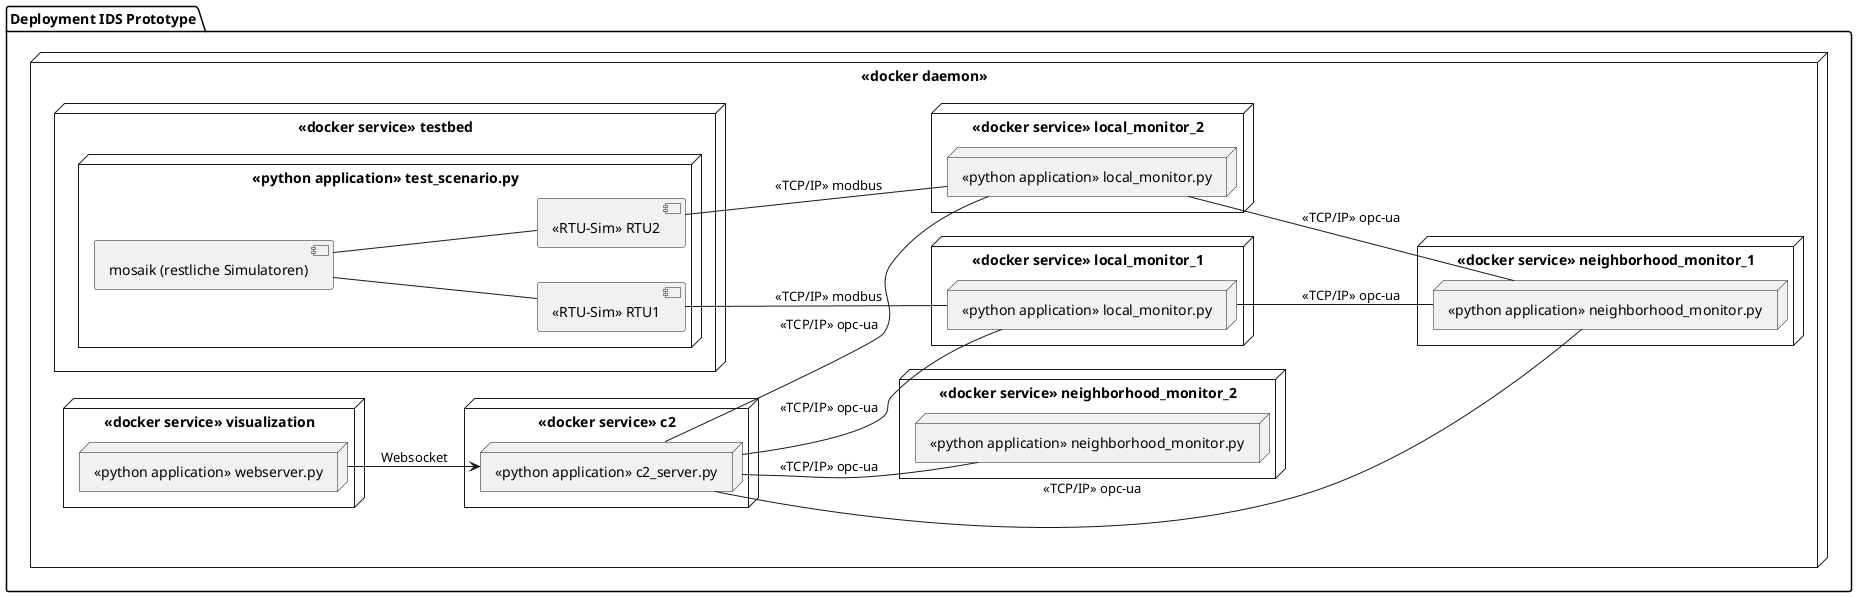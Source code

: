 @startuml
'https://plantuml.com/deployment-diagram

package "Deployment IDS Prototype" {
    node "<<docker daemon>>" {
        node "<<docker service>> testbed" as testbed {
            node "<<python application>> test_scenario.py" as sim {
                component "mosaik (restliche Simulatoren)" as mosaik
                component "<<RTU-Sim>> RTU2" as rtu2
                component "<<RTU-Sim>> RTU1" as rtu1

                mosaik -- rtu1
                mosaik -- rtu2
            }
        }
        node "<<docker service>> c2" as c2 {
            node "<<python application>> c2_server.py" as c2py
        }
        node "<<docker service>> visualization" as vis {
            node "<<python application>> webserver.py" as vispy
        }
        node "<<docker service>> local_monitor_1" as lm1 {
            node "<<python application>> local_monitor.py" as lm1py
        }
        node "<<docker service>> local_monitor_2" as lm2 {
            node "<<python application>> local_monitor.py" as lm2py
        }
        node "<<docker service>> neighborhood_monitor_1" as nm1 {
            node "<<python application>> neighborhood_monitor.py" as nm1py
        }
        node "<<docker service>> neighborhood_monitor_2" as nm2 {
            node "<<python application>> neighborhood_monitor.py" as nm2py
        }

        c2py -- lm1py : "<<TCP/IP>> opc-ua"
        c2py -- lm2py : "<<TCP/IP>> opc-ua"
        c2py -- nm1py : "<<TCP/IP>> opc-ua"
        c2py -- nm2py : "<<TCP/IP>> opc-ua"

        rtu1 -- lm1py : "<<TCP/IP>> modbus"
        rtu2 -- lm2py : "<<TCP/IP>> modbus"

        lm1py -- nm1py : "<<TCP/IP>> opc-ua"
        lm2py -- nm1py : "<<TCP/IP>> opc-ua"

        vispy --> c2py : "Websocket"

    }
}

top to bottom direction
left to right direction

'skinparam linetype polyline
'skinparam linetype ortho

@enduml